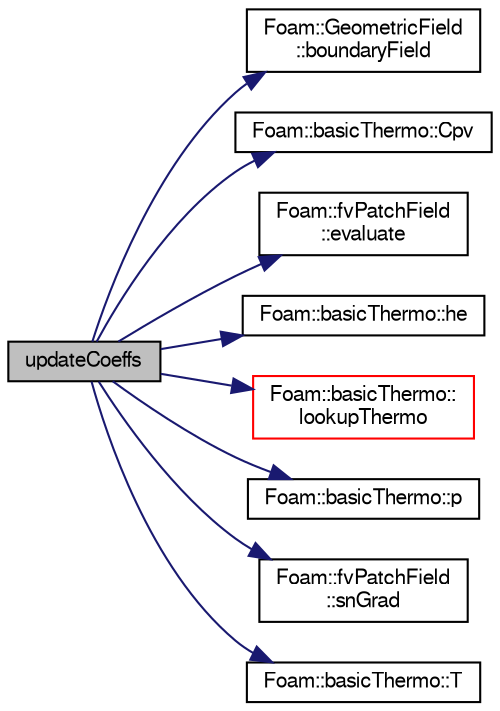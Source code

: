 digraph "updateCoeffs"
{
  bgcolor="transparent";
  edge [fontname="FreeSans",fontsize="10",labelfontname="FreeSans",labelfontsize="10"];
  node [fontname="FreeSans",fontsize="10",shape=record];
  rankdir="LR";
  Node1 [label="updateCoeffs",height=0.2,width=0.4,color="black", fillcolor="grey75", style="filled" fontcolor="black"];
  Node1 -> Node2 [color="midnightblue",fontsize="10",style="solid",fontname="FreeSans"];
  Node2 [label="Foam::GeometricField\l::boundaryField",height=0.2,width=0.4,color="black",URL="$a00896.html#a3c6c1a789b48ea0c5e8bff64f9c14f2d",tooltip="Return reference to GeometricBoundaryField. "];
  Node1 -> Node3 [color="midnightblue",fontsize="10",style="solid",fontname="FreeSans"];
  Node3 [label="Foam::basicThermo::Cpv",height=0.2,width=0.4,color="black",URL="$a00115.html#a8ef6b02f0ee51039c3741cf05f1a6a7c",tooltip="Heat capacity at constant pressure/volume [J/kg/K]. "];
  Node1 -> Node4 [color="midnightblue",fontsize="10",style="solid",fontname="FreeSans"];
  Node4 [label="Foam::fvPatchField\l::evaluate",height=0.2,width=0.4,color="black",URL="$a00861.html#a3b59c070ab0408e3bbb21927540159f4",tooltip="Evaluate the patch field, sets Updated to false. "];
  Node1 -> Node5 [color="midnightblue",fontsize="10",style="solid",fontname="FreeSans"];
  Node5 [label="Foam::basicThermo::he",height=0.2,width=0.4,color="black",URL="$a00115.html#a662d59ddd0d78a76cd9838b63db0dc27",tooltip="Enthalpy/Internal energy [J/kg]. "];
  Node1 -> Node6 [color="midnightblue",fontsize="10",style="solid",fontname="FreeSans"];
  Node6 [label="Foam::basicThermo::\llookupThermo",height=0.2,width=0.4,color="red",URL="$a00115.html#a5e08ffb0c5604498e79b10e504b3fb67",tooltip="Generic lookup for each of the related thermodynamics packages. "];
  Node1 -> Node7 [color="midnightblue",fontsize="10",style="solid",fontname="FreeSans"];
  Node7 [label="Foam::basicThermo::p",height=0.2,width=0.4,color="black",URL="$a00115.html#a559539638a23431ca4b538c03b46e746",tooltip="Pressure [Pa]. "];
  Node1 -> Node8 [color="midnightblue",fontsize="10",style="solid",fontname="FreeSans"];
  Node8 [label="Foam::fvPatchField\l::snGrad",height=0.2,width=0.4,color="black",URL="$a00861.html#aee44c456744b9ed5f206a9027bb93f8a",tooltip="Return patch-normal gradient. "];
  Node1 -> Node9 [color="midnightblue",fontsize="10",style="solid",fontname="FreeSans"];
  Node9 [label="Foam::basicThermo::T",height=0.2,width=0.4,color="black",URL="$a00115.html#a46dd791e59e58c5363db6b9cf0323e74",tooltip="Temperature [K]. "];
}
